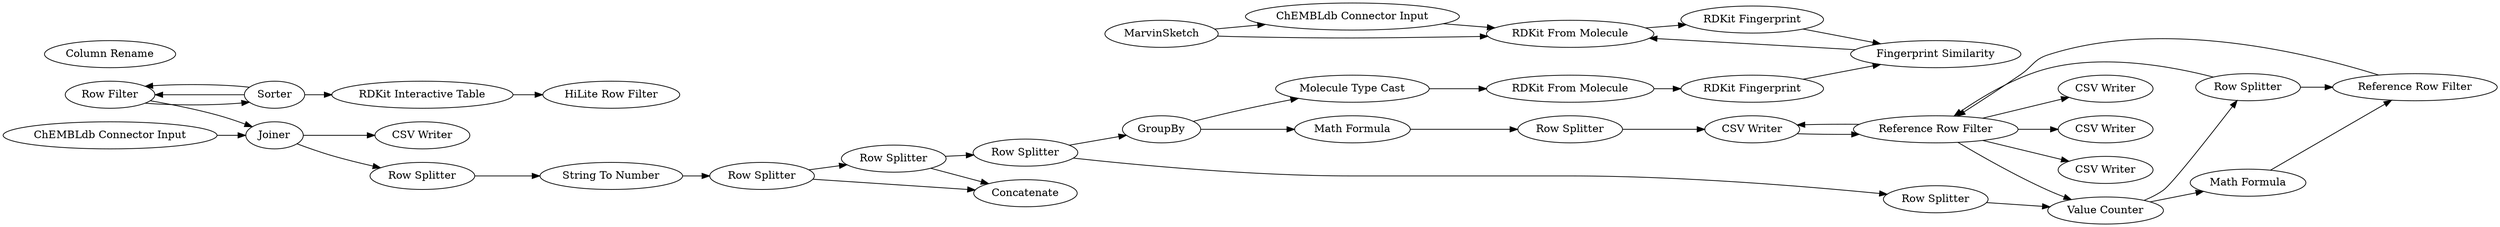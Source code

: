 digraph {
	15 [label=MarvinSketch]
	51 [label="ChEMBLdb Connector Input"]
	62 [label=GroupBy]
	65 [label="Row Splitter"]
	66 [label="String To Number"]
	67 [label="Row Splitter"]
	68 [label="Row Splitter"]
	69 [label="Row Splitter"]
	71 [label=Concatenate]
	72 [label="Math Formula"]
	73 [label="Row Splitter"]
	81 [label=GroupBy]
	82 [label="Math Formula"]
	84 [label="Row Splitter"]
	85 [label="Row Splitter"]
	86 [label=Concatenate]
	87 [label="Row Filter"]
	79 [label="CSV Writer"]
	87 [label="CSV Writer"]
	81 [label="Value Counter"]
	83 [label="Row Splitter"]
	85 [label="Reference Row Filter"]
	86 [label="Reference Row Filter"]
	89 [label="CSV Writer"]
	90 [label="CSV Writer"]
	92 [label="HiLite Row Filter"]
	97 [label="RDKit Interactive Table"]
	14 [label="Molecule Type Cast"]
	37 [label=Sorter]
	62 [label=GroupBy]
	8448 [label="RDKit From Molecule"]
	8449 [label="RDKit From Molecule"]
	8781 [label="Fingerprint Similarity"]
	8782 [label="RDKit Fingerprint"]
	8785 [label="RDKit Fingerprint"]
	8786 [label="Column Rename"]
	8787 [label="Column Filter"]
	8787 [label="Row Filter"]
	56 [label=Joiner]
	77 [label="ChEMBLdb Connector Input"]
	8790 [label="CSV Writer"]
	62 -> 72
	65 -> 66
	66 -> 68
	67 -> 71
	67 -> 69
	68 -> 71
	68 -> 67
	69 -> 73
	69 -> 62
	72 -> 84
	73 -> 81
	81 -> 82
	82 -> 85
	84 -> 87
	85 -> 86
	87 -> 86
	81 -> 83
	83 -> 86
	83 -> 85
	14 -> 8449
	62 -> 14
	8448 -> 8782
	8449 -> 8785
	8781 -> 8448
	8782 -> 8781
	8785 -> 8781
	37 -> 8787
	8787 -> 37
	77 -> 56
	15 -> 51
	15 -> 8448
	51 -> 8448
	86 -> 81
	86 -> 89
	86 -> 90
	86 -> 87
	86 -> 79
	97 -> 92
	37 -> 8787
	37 -> 97
	8787 -> 56
	56 -> 65
	56 -> 8790
	rankdir=LR
}
